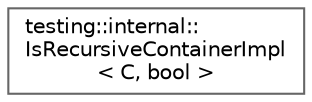 digraph "Graphical Class Hierarchy"
{
 // LATEX_PDF_SIZE
  bgcolor="transparent";
  edge [fontname=Helvetica,fontsize=10,labelfontname=Helvetica,labelfontsize=10];
  node [fontname=Helvetica,fontsize=10,shape=box,height=0.2,width=0.4];
  rankdir="LR";
  Node0 [id="Node000000",label="testing::internal::\lIsRecursiveContainerImpl\l\< C, bool \>",height=0.2,width=0.4,color="grey40", fillcolor="white", style="filled",URL="$structtesting_1_1internal_1_1IsRecursiveContainerImpl.html",tooltip=" "];
}
